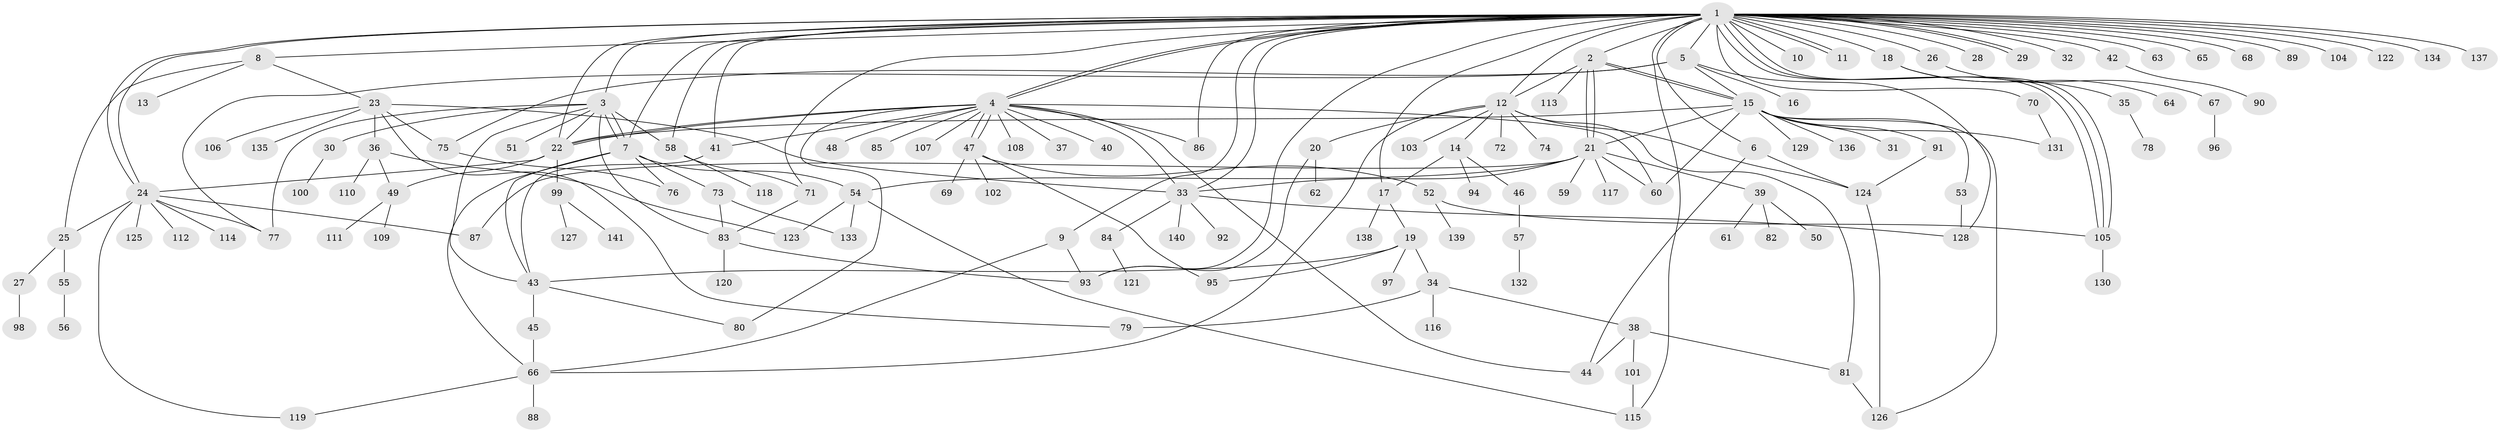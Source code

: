 // Generated by graph-tools (version 1.1) at 2025/01/03/09/25 03:01:51]
// undirected, 141 vertices, 207 edges
graph export_dot {
graph [start="1"]
  node [color=gray90,style=filled];
  1;
  2;
  3;
  4;
  5;
  6;
  7;
  8;
  9;
  10;
  11;
  12;
  13;
  14;
  15;
  16;
  17;
  18;
  19;
  20;
  21;
  22;
  23;
  24;
  25;
  26;
  27;
  28;
  29;
  30;
  31;
  32;
  33;
  34;
  35;
  36;
  37;
  38;
  39;
  40;
  41;
  42;
  43;
  44;
  45;
  46;
  47;
  48;
  49;
  50;
  51;
  52;
  53;
  54;
  55;
  56;
  57;
  58;
  59;
  60;
  61;
  62;
  63;
  64;
  65;
  66;
  67;
  68;
  69;
  70;
  71;
  72;
  73;
  74;
  75;
  76;
  77;
  78;
  79;
  80;
  81;
  82;
  83;
  84;
  85;
  86;
  87;
  88;
  89;
  90;
  91;
  92;
  93;
  94;
  95;
  96;
  97;
  98;
  99;
  100;
  101;
  102;
  103;
  104;
  105;
  106;
  107;
  108;
  109;
  110;
  111;
  112;
  113;
  114;
  115;
  116;
  117;
  118;
  119;
  120;
  121;
  122;
  123;
  124;
  125;
  126;
  127;
  128;
  129;
  130;
  131;
  132;
  133;
  134;
  135;
  136;
  137;
  138;
  139;
  140;
  141;
  1 -- 2;
  1 -- 3;
  1 -- 4;
  1 -- 4;
  1 -- 5;
  1 -- 6;
  1 -- 7;
  1 -- 8;
  1 -- 9;
  1 -- 10;
  1 -- 11;
  1 -- 11;
  1 -- 12;
  1 -- 17;
  1 -- 18;
  1 -- 22;
  1 -- 24;
  1 -- 24;
  1 -- 26;
  1 -- 28;
  1 -- 29;
  1 -- 29;
  1 -- 32;
  1 -- 33;
  1 -- 41;
  1 -- 42;
  1 -- 58;
  1 -- 63;
  1 -- 65;
  1 -- 68;
  1 -- 70;
  1 -- 71;
  1 -- 86;
  1 -- 89;
  1 -- 93;
  1 -- 104;
  1 -- 105;
  1 -- 105;
  1 -- 105;
  1 -- 115;
  1 -- 122;
  1 -- 134;
  1 -- 137;
  2 -- 12;
  2 -- 15;
  2 -- 15;
  2 -- 21;
  2 -- 21;
  2 -- 113;
  3 -- 7;
  3 -- 7;
  3 -- 22;
  3 -- 30;
  3 -- 43;
  3 -- 51;
  3 -- 58;
  3 -- 77;
  3 -- 83;
  4 -- 22;
  4 -- 22;
  4 -- 33;
  4 -- 37;
  4 -- 40;
  4 -- 41;
  4 -- 44;
  4 -- 47;
  4 -- 47;
  4 -- 48;
  4 -- 60;
  4 -- 80;
  4 -- 85;
  4 -- 86;
  4 -- 107;
  4 -- 108;
  5 -- 15;
  5 -- 16;
  5 -- 75;
  5 -- 77;
  5 -- 128;
  6 -- 44;
  6 -- 124;
  7 -- 43;
  7 -- 54;
  7 -- 66;
  7 -- 73;
  7 -- 76;
  8 -- 13;
  8 -- 23;
  8 -- 25;
  9 -- 66;
  9 -- 93;
  12 -- 14;
  12 -- 20;
  12 -- 66;
  12 -- 72;
  12 -- 74;
  12 -- 81;
  12 -- 103;
  12 -- 124;
  14 -- 17;
  14 -- 46;
  14 -- 94;
  15 -- 21;
  15 -- 22;
  15 -- 31;
  15 -- 53;
  15 -- 60;
  15 -- 91;
  15 -- 126;
  15 -- 129;
  15 -- 131;
  15 -- 136;
  17 -- 19;
  17 -- 138;
  18 -- 35;
  18 -- 64;
  19 -- 34;
  19 -- 43;
  19 -- 95;
  19 -- 97;
  20 -- 62;
  20 -- 93;
  21 -- 33;
  21 -- 39;
  21 -- 54;
  21 -- 59;
  21 -- 60;
  21 -- 87;
  21 -- 117;
  22 -- 24;
  22 -- 49;
  22 -- 99;
  23 -- 33;
  23 -- 36;
  23 -- 75;
  23 -- 79;
  23 -- 106;
  23 -- 135;
  24 -- 25;
  24 -- 77;
  24 -- 87;
  24 -- 112;
  24 -- 114;
  24 -- 119;
  24 -- 125;
  25 -- 27;
  25 -- 55;
  26 -- 67;
  27 -- 98;
  30 -- 100;
  33 -- 84;
  33 -- 92;
  33 -- 128;
  33 -- 140;
  34 -- 38;
  34 -- 79;
  34 -- 116;
  35 -- 78;
  36 -- 49;
  36 -- 110;
  36 -- 123;
  38 -- 44;
  38 -- 81;
  38 -- 101;
  39 -- 50;
  39 -- 61;
  39 -- 82;
  41 -- 43;
  42 -- 90;
  43 -- 45;
  43 -- 80;
  45 -- 66;
  46 -- 57;
  47 -- 52;
  47 -- 69;
  47 -- 95;
  47 -- 102;
  49 -- 109;
  49 -- 111;
  52 -- 105;
  52 -- 139;
  53 -- 128;
  54 -- 115;
  54 -- 123;
  54 -- 133;
  55 -- 56;
  57 -- 132;
  58 -- 71;
  58 -- 118;
  66 -- 88;
  66 -- 119;
  67 -- 96;
  70 -- 131;
  71 -- 83;
  73 -- 83;
  73 -- 133;
  75 -- 76;
  81 -- 126;
  83 -- 93;
  83 -- 120;
  84 -- 121;
  91 -- 124;
  99 -- 127;
  99 -- 141;
  101 -- 115;
  105 -- 130;
  124 -- 126;
}
